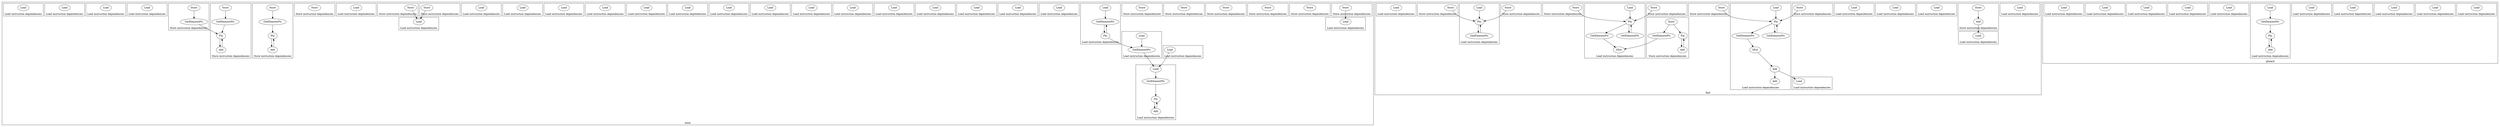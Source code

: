 strict digraph {
subgraph {
subgraph {
main_3 [label="Load" comment="  %0 = load ptr, ptr %argv, align 8, !dbg !112, !tbaa !113"]
main_3 -> {
}
cluster=true
label="Load instruction dependencies"
labelloc=b
}
subgraph {
main_4 [label="Store" comment="  store ptr %0, ptr @progname, align 8, !dbg !117, !tbaa !113"]
main_4 -> {
main_3
}
main_3 [label="Load" comment="  %0 = load ptr, ptr %argv, align 8, !dbg !112, !tbaa !113"]
main_3 -> {
}
cluster=true
label="Store instruction dependencies"
labelloc=b
}
subgraph {
main_5 [label="Store" comment="  store i32 0, ptr @printing, align 4, !dbg !118, !tbaa !119"]
main_5 -> {
}
cluster=true
label="Store instruction dependencies"
labelloc=b
}
subgraph {
main_6 [label="Store" comment="  store i32 14, ptr @queens, align 4, !dbg !121, !tbaa !119"]
main_6 -> {
}
cluster=true
label="Store instruction dependencies"
labelloc=b
}
subgraph {
main_7 [label="Store" comment="  store i32 1, ptr @findall, align 4, !dbg !122, !tbaa !119"]
main_7 -> {
}
cluster=true
label="Store instruction dependencies"
labelloc=b
}
subgraph {
main_16 [label="Load" comment="  %1 = load ptr, ptr %arrayidx1, align 8, !dbg !127, !tbaa !113"]
main_16 -> {
main_15
}
main_15 [label="GetElementPtr" comment="  %arrayidx1 = getelementptr inbounds ptr, ptr %argv, i64 %indvars.iv, !dbg !127"]
main_15 -> {
main_13
}
main_13 [label="Phi" comment="  %indvars.iv = phi i64 [ 1, %for.body.preheader ], [ %indvars.iv.next, %for.inc ]"]
main_13 -> {
main_71
}
main_71 [label="Add" comment="  %indvars.iv.next = add nuw nsw i64 %indvars.iv, 1, !dbg !183"]
main_71 -> {
main_13
}
main_13 [label="Phi" comment="  %indvars.iv = phi i64 [ 1, %for.body.preheader ], [ %indvars.iv.next, %for.inc ]"]
main_13 -> {
// Cycle
}
cluster=true
label="Load instruction dependencies"
labelloc=b
}
subgraph {
main_18 [label="Load" comment="  %2 = load i8, ptr %1, align 1, !dbg !129, !tbaa !131"]
main_18 -> {
main_16
}
main_16 [label="Load" comment="  %1 = load ptr, ptr %arrayidx1, align 8, !dbg !127, !tbaa !113"]
main_16 -> {
main_15
}
main_15 [label="GetElementPtr" comment="  %arrayidx1 = getelementptr inbounds ptr, ptr %argv, i64 %indvars.iv, !dbg !127"]
main_15 -> {
main_13
}
main_13 [label="Phi" comment="  %indvars.iv = phi i64 [ 1, %for.body.preheader ], [ %indvars.iv.next, %for.inc ]"]
main_13 -> {
main_71
}
main_71 [label="Add" comment="  %indvars.iv.next = add nuw nsw i64 %indvars.iv, 1, !dbg !183"]
main_71 -> {
main_13
}
main_13 [label="Phi" comment="  %indvars.iv = phi i64 [ 1, %for.body.preheader ], [ %indvars.iv.next, %for.inc ]"]
main_13 -> {
// Cycle
}
cluster=true
label="Load instruction dependencies"
labelloc=b
}
subgraph {
main_24 [label="Load" comment="  %3 = load i8, ptr %incdec.ptr89, align 1, !dbg !136, !tbaa !131"]
main_24 -> {
main_22
}
main_22 [label="GetElementPtr" comment="  %incdec.ptr89 = getelementptr inbounds i8, ptr %1, i64 1, !dbg !134"]
main_22 -> {
main_16
}
main_16 [label="Load" comment="  %1 = load ptr, ptr %arrayidx1, align 8, !dbg !127, !tbaa !113"]
main_16 -> {
main_15
}
main_15 [label="GetElementPtr" comment="  %arrayidx1 = getelementptr inbounds ptr, ptr %argv, i64 %indvars.iv, !dbg !127"]
main_15 -> {
main_13
}
main_13 [label="Phi" comment="  %indvars.iv = phi i64 [ 1, %for.body.preheader ], [ %indvars.iv.next, %for.inc ]"]
main_13 -> {
main_71
}
main_71 [label="Add" comment="  %indvars.iv.next = add nuw nsw i64 %indvars.iv, 1, !dbg !183"]
main_71 -> {
main_13
}
main_13 [label="Phi" comment="  %indvars.iv = phi i64 [ 1, %for.body.preheader ], [ %indvars.iv.next, %for.inc ]"]
main_13 -> {
// Cycle
}
cluster=true
label="Load instruction dependencies"
labelloc=b
}
subgraph {
main_31 [label="Store" comment="  store i32 0, ptr @printing, align 4, !dbg !141, !tbaa !119"]
main_31 -> {
}
cluster=true
label="Store instruction dependencies"
labelloc=b
}
subgraph {
main_33 [label="Store" comment="  store i32 1, ptr @findall, align 4, !dbg !144, !tbaa !119"]
main_33 -> {
}
cluster=true
label="Store instruction dependencies"
labelloc=b
}
subgraph {
main_37 [label="Load" comment="  %5 = load i8, ptr %incdec.ptr, align 1, !dbg !136, !tbaa !131"]
main_37 -> {
main_35
}
main_35 [label="GetElementPtr" comment="  %incdec.ptr = getelementptr inbounds i8, ptr %incdec.ptr91, i64 1, !dbg !134"]
main_35 -> {
main_28
}
main_28 [label="Phi" comment="  %incdec.ptr91 = phi ptr [ %incdec.ptr, %sw.bb5 ], [ %incdec.ptr89, %while.cond.preheader ]"]
main_28 -> {
main_35
main_22
}
main_35 [label="GetElementPtr" comment="  %incdec.ptr = getelementptr inbounds i8, ptr %incdec.ptr91, i64 1, !dbg !134"]
main_35 -> {
// Cycle
}
main_22 [label="GetElementPtr" comment="  %incdec.ptr89 = getelementptr inbounds i8, ptr %1, i64 1, !dbg !134"]
main_22 -> {
main_16
}
main_16 [label="Load" comment="  %1 = load ptr, ptr %arrayidx1, align 8, !dbg !127, !tbaa !113"]
main_16 -> {
main_15
}
main_15 [label="GetElementPtr" comment="  %arrayidx1 = getelementptr inbounds ptr, ptr %argv, i64 %indvars.iv, !dbg !127"]
main_15 -> {
main_13
}
main_13 [label="Phi" comment="  %indvars.iv = phi i64 [ 1, %for.body.preheader ], [ %indvars.iv.next, %for.inc ]"]
main_13 -> {
main_71
}
main_71 [label="Add" comment="  %indvars.iv.next = add nuw nsw i64 %indvars.iv, 1, !dbg !183"]
main_71 -> {
main_13
}
main_13 [label="Phi" comment="  %indvars.iv = phi i64 [ 1, %for.body.preheader ], [ %indvars.iv.next, %for.inc ]"]
main_13 -> {
// Cycle
}
cluster=true
label="Load instruction dependencies"
labelloc=b
}
subgraph {
main_40 [label="Load" comment="  %6 = load ptr, ptr @stderr, align 8, !dbg !149, !tbaa !113"]
main_40 -> {
}
cluster=true
label="Load instruction dependencies"
labelloc=b
}
subgraph {
main_41 [label="Load" comment="  %7 = load ptr, ptr @progname, align 8, !dbg !150, !tbaa !113"]
main_41 -> {
}
cluster=true
label="Load instruction dependencies"
labelloc=b
}
subgraph {
main_43 [label="Load" comment="  %8 = load ptr, ptr @stderr, align 8, !dbg !152, !tbaa !113"]
main_43 -> {
}
cluster=true
label="Load instruction dependencies"
labelloc=b
}
subgraph {
main_44 [label="Load" comment="  %9 = load ptr, ptr @progname, align 8, !dbg !153, !tbaa !113"]
main_44 -> {
}
cluster=true
label="Load instruction dependencies"
labelloc=b
}
subgraph {
main_51 [label="Load" comment="  %10 = load ptr, ptr @stderr, align 8, !dbg !161, !tbaa !113"]
main_51 -> {
}
cluster=true
label="Load instruction dependencies"
labelloc=b
}
subgraph {
main_52 [label="Load" comment="  %11 = load ptr, ptr @progname, align 8, !dbg !163, !tbaa !113"]
main_52 -> {
}
cluster=true
label="Load instruction dependencies"
labelloc=b
}
subgraph {
main_56 [label="Load" comment="  %12 = load i32, ptr @queens, align 4, !dbg !166, !tbaa !119"]
main_56 -> {
}
cluster=true
label="Load instruction dependencies"
labelloc=b
}
subgraph {
main_59 [label="Load" comment="  %13 = load ptr, ptr @stderr, align 8, !dbg !170, !tbaa !113"]
main_59 -> {
}
cluster=true
label="Load instruction dependencies"
labelloc=b
}
subgraph {
main_60 [label="Load" comment="  %14 = load ptr, ptr @progname, align 8, !dbg !172, !tbaa !113"]
main_60 -> {
}
cluster=true
label="Load instruction dependencies"
labelloc=b
}
subgraph {
main_66 [label="Load" comment="  %15 = load ptr, ptr @stderr, align 8, !dbg !178, !tbaa !113"]
main_66 -> {
}
cluster=true
label="Load instruction dependencies"
labelloc=b
}
subgraph {
main_67 [label="Load" comment="  %16 = load ptr, ptr @progname, align 8, !dbg !180, !tbaa !113"]
main_67 -> {
}
cluster=true
label="Load instruction dependencies"
labelloc=b
}
subgraph {
main_75 [label="Load" comment="  %17 = load i32, ptr @queens, align 4, !dbg !186, !tbaa !119"]
main_75 -> {
}
cluster=true
label="Load instruction dependencies"
labelloc=b
}
subgraph {
main_78 [label="Load" comment="  %18 = load ptr, ptr @stderr, align 8, !dbg !189, !tbaa !113"]
main_78 -> {
}
cluster=true
label="Load instruction dependencies"
labelloc=b
}
subgraph {
main_79 [label="Load" comment="  %19 = load ptr, ptr @progname, align 8, !dbg !191, !tbaa !113"]
main_79 -> {
}
cluster=true
label="Load instruction dependencies"
labelloc=b
}
subgraph {
main_81 [label="Load" comment="  %20 = load ptr, ptr @stderr, align 8, !dbg !193, !tbaa !113"]
main_81 -> {
}
cluster=true
label="Load instruction dependencies"
labelloc=b
}
subgraph {
main_82 [label="Load" comment="  %21 = load ptr, ptr @progname, align 8, !dbg !194, !tbaa !113"]
main_82 -> {
}
cluster=true
label="Load instruction dependencies"
labelloc=b
}
subgraph {
main_86 [label="Store" comment="  store i32 %17, ptr @files, align 4, !dbg !197, !tbaa !119"]
main_86 -> {
main_75
}
main_75 [label="Load" comment="  %17 = load i32, ptr @queens, align 4, !dbg !186, !tbaa !119"]
main_75 -> {
}
cluster=true
label="Store instruction dependencies"
labelloc=b
}
subgraph {
main_87 [label="Store" comment="  store i32 %17, ptr @ranks, align 4, !dbg !198, !tbaa !119"]
main_87 -> {
main_75
}
main_75 [label="Load" comment="  %17 = load i32, ptr @queens, align 4, !dbg !186, !tbaa !119"]
main_75 -> {
}
cluster=true
label="Store instruction dependencies"
labelloc=b
}
subgraph {
main_91 [label="Load" comment="  %22 = load ptr, ptr @stdout, align 8, !dbg !202, !tbaa !113"]
main_91 -> {
}
cluster=true
label="Load instruction dependencies"
labelloc=b
}
subgraph {
main_93 [label="Store" comment="  store i64 0, ptr @solutions, align 8, !dbg !204, !tbaa !205"]
main_93 -> {
}
cluster=true
label="Store instruction dependencies"
labelloc=b
}
subgraph {
main_99 [label="Store" comment="  store i32 101, ptr %arrayidx39, align 4, !dbg !211, !tbaa !119"]
main_99 -> {
main_98
}
main_98 [label="GetElementPtr" comment="  %arrayidx39 = getelementptr inbounds [100 x i32], ptr @file, i64 0, i64 %indvars.iv101, !dbg !209"]
main_98 -> {
main_96
}
main_96 [label="Phi" comment="  %indvars.iv101 = phi i64 [ 0, %if.end29 ], [ %indvars.iv.next102, %for.body37 ]"]
main_96 -> {
main_100
}
main_100 [label="Add" comment="  %indvars.iv.next102 = add nuw nsw i64 %indvars.iv101, 1, !dbg !212"]
main_100 -> {
main_96
}
main_96 [label="Phi" comment="  %indvars.iv101 = phi i64 [ 0, %if.end29 ], [ %indvars.iv.next102, %for.body37 ]"]
main_96 -> {
// Cycle
}
cluster=true
label="Store instruction dependencies"
labelloc=b
}
subgraph {
main_107 [label="Store" comment="  store i32 101, ptr %arrayidx48, align 4, !dbg !219, !tbaa !119"]
main_107 -> {
main_106
}
main_106 [label="GetElementPtr" comment="  %arrayidx48 = getelementptr inbounds [199 x i32], ptr @bakdiag, i64 0, i64 %indvars.iv105, !dbg !216"]
main_106 -> {
main_104
}
main_104 [label="Phi" comment="  %indvars.iv105 = phi i64 [ %indvars.iv.next106, %for.body46 ], [ 0, %for.body37 ]"]
main_104 -> {
main_110
}
main_110 [label="Add" comment="  %indvars.iv.next106 = add nuw nsw i64 %indvars.iv105, 1, !dbg !222"]
main_110 -> {
main_104
}
main_104 [label="Phi" comment="  %indvars.iv105 = phi i64 [ %indvars.iv.next106, %for.body46 ], [ 0, %for.body37 ]"]
main_104 -> {
// Cycle
}
cluster=true
label="Store instruction dependencies"
labelloc=b
}
subgraph {
main_109 [label="Store" comment="  store i32 101, ptr %arrayidx50, align 4, !dbg !221, !tbaa !119"]
main_109 -> {
main_108
}
main_108 [label="GetElementPtr" comment="  %arrayidx50 = getelementptr inbounds [199 x i32], ptr @fordiag, i64 0, i64 %indvars.iv105, !dbg !220"]
main_108 -> {
main_104
}
main_104 [label="Phi" comment="  %indvars.iv105 = phi i64 [ %indvars.iv.next106, %for.body46 ], [ 0, %for.body37 ]"]
main_104 -> {
main_110
}
main_110 [label="Add" comment="  %indvars.iv.next106 = add nuw nsw i64 %indvars.iv105, 1, !dbg !222"]
main_110 -> {
main_104
}
main_104 [label="Phi" comment="  %indvars.iv105 = phi i64 [ %indvars.iv.next106, %for.body46 ], [ 0, %for.body37 ]"]
main_104 -> {
// Cycle
}
cluster=true
label="Store instruction dependencies"
labelloc=b
}
subgraph {
main_115 [label="Load" comment="  %23 = load i32, ptr @printing, align 4, !dbg !228, !tbaa !119"]
main_115 -> {
}
cluster=true
label="Load instruction dependencies"
labelloc=b
}
subgraph {
main_117 [label="Load" comment="  %24 = load i64, ptr @solutions, align 8"]
main_117 -> {
}
cluster=true
label="Load instruction dependencies"
labelloc=b
}
subgraph {
main_122 [label="Load" comment="  %25 = load ptr, ptr @stdout, align 8, !dbg !239, !tbaa !113"]
main_122 -> {
}
cluster=true
label="Load instruction dependencies"
labelloc=b
}
subgraph {
main_125 [label="Load" comment="  %26 = load i64, ptr @solutions, align 8, !dbg !242, !tbaa !205"]
main_125 -> {
}
cluster=true
label="Load instruction dependencies"
labelloc=b
}
cluster=true
label="main"
labelloc=b
}
subgraph {
cluster=true
label="fprintf"
labelloc=b
}
subgraph {
cluster=true
label="exit"
labelloc=b
}
subgraph {
cluster=true
label="__isoc99_sscanf"
labelloc=b
}
subgraph {
cluster=true
label="printf"
labelloc=b
}
subgraph {
cluster=true
label="fflush"
labelloc=b
}
subgraph {
subgraph {
find_1 [label="Load" comment="  %0 = load i32, ptr @queens, align 4, !dbg !112, !tbaa !114"]
find_1 -> {
}
cluster=true
label="Load instruction dependencies"
labelloc=b
}
subgraph {
find_4 [label="Load" comment="  %1 = load i64, ptr @solutions, align 8, !dbg !120, !tbaa !122"]
find_4 -> {
}
cluster=true
label="Load instruction dependencies"
labelloc=b
}
subgraph {
find_6 [label="Store" comment="  store i64 %inc, ptr @solutions, align 8, !dbg !120, !tbaa !122"]
find_6 -> {
find_5
}
find_5 [label="Add" comment="  %inc = add i64 %1, 1, !dbg !120"]
find_5 -> {
find_4
}
find_4 [label="Load" comment="  %1 = load i64, ptr @solutions, align 8, !dbg !120, !tbaa !122"]
find_4 -> {
}
cluster=true
label="Store instruction dependencies"
labelloc=b
}
subgraph {
find_7 [label="Load" comment="  %2 = load i32, ptr @printing, align 4, !dbg !124, !tbaa !114"]
find_7 -> {
}
cluster=true
label="Load instruction dependencies"
labelloc=b
}
subgraph {
find_12 [label="Load" comment="  %3 = load i32, ptr @findall, align 4, !dbg !128, !tbaa !114"]
find_12 -> {
}
cluster=true
label="Load instruction dependencies"
labelloc=b
}
subgraph {
find_24 [label="Load" comment="  %4 = load i32, ptr @files, align 4, !dbg !132, !tbaa !114"]
find_24 -> {
}
cluster=true
label="Load instruction dependencies"
labelloc=b
}
subgraph {
find_28 [label="Load" comment="  %5 = load i32, ptr @files, align 4, !dbg !139, !tbaa !114"]
find_28 -> {
}
cluster=true
label="Load instruction dependencies"
labelloc=b
}
subgraph {
find_51 [label="Load" comment="  %6 = load i32, ptr %fp.042, align 4, !dbg !143, !tbaa !114"]
find_51 -> {
find_45
}
find_45 [label="Phi" comment="  %fp.042 = phi ptr [ @file, %for.body.lr.ph ], [ %incdec.ptr, %for.inc ]"]
find_45 -> {
find_71
}
find_71 [label="GetElementPtr" comment="  %incdec.ptr = getelementptr inbounds i32, ptr %fp.042, i64 1, !dbg !165"]
find_71 -> {
find_45
}
find_45 [label="Phi" comment="  %fp.042 = phi ptr [ @file, %for.body.lr.ph ], [ %incdec.ptr, %for.inc ]"]
find_45 -> {
// Cycle
}
cluster=true
label="Load instruction dependencies"
labelloc=b
}
subgraph {
find_54 [label="Load" comment="  %7 = load i32, ptr %fdp.043, align 4, !dbg !148, !tbaa !114"]
find_54 -> {
find_44
}
find_44 [label="Phi" comment="  %fdp.043 = phi ptr [ %arrayidx, %for.body.lr.ph ], [ %incdec.ptr18, %for.inc ]"]
find_44 -> {
find_38
find_73
}
find_38 [label="GetElementPtr" comment="  %arrayidx = getelementptr inbounds [199 x i32], ptr @fordiag, i64 0, i64 %idxprom, !dbg !142"]
find_38 -> {
find_36
}
find_36 [label="SExt" comment="  %idxprom = sext i32 %level to i64, !dbg !142"]
find_36 -> {
}
find_73 [label="GetElementPtr" comment="  %incdec.ptr18 = getelementptr inbounds i32, ptr %fdp.043, i64 1, !dbg !166"]
find_73 -> {
find_44
}
find_44 [label="Phi" comment="  %fdp.043 = phi ptr [ %arrayidx, %for.body.lr.ph ], [ %incdec.ptr18, %for.inc ]"]
find_44 -> {
// Cycle
}
cluster=true
label="Load instruction dependencies"
labelloc=b
}
subgraph {
find_57 [label="Load" comment="  %8 = load i32, ptr %bdp.044, align 4, !dbg !151, !tbaa !114"]
find_57 -> {
find_43
}
find_43 [label="Phi" comment="  %bdp.044 = phi ptr [ %arrayidx6, %for.body.lr.ph ], [ %incdec.ptr19, %for.inc ]"]
find_43 -> {
find_34
find_75
}
find_34 [label="GetElementPtr" comment="  %arrayidx6 = getelementptr inbounds [199 x i32], ptr @bakdiag, i64 0, i64 %idxprom5, !dbg !141"]
find_34 -> {
find_32
}
find_32 [label="SExt" comment="  %idxprom5 = sext i32 %sub to i64, !dbg !141"]
find_32 -> {
find_30
}
find_30 [label="Add" comment="  %sub = add i32 %add, %5, !dbg !140"]
find_30 -> {
find_27
find_28
}
find_27 [label="Add" comment="  %add = add i32 %level, -1, !dbg !138"]
find_27 -> {
}
find_28 [label="Load" comment="  %5 = load i32, ptr @files, align 4, !dbg !139, !tbaa !114"]
find_28 -> {
}
find_75 [label="GetElementPtr" comment="  %incdec.ptr19 = getelementptr inbounds i32, ptr %bdp.044, i64 -1, !dbg !167"]
find_75 -> {
find_43
}
find_43 [label="Phi" comment="  %bdp.044 = phi ptr [ %arrayidx6, %for.body.lr.ph ], [ %incdec.ptr19, %for.inc ]"]
find_43 -> {
// Cycle
}
cluster=true
label="Load instruction dependencies"
labelloc=b
}
subgraph {
find_60 [label="Store" comment="  store i32 %f.041, ptr %arrayidx14, align 4, !dbg !154, !tbaa !114"]
find_60 -> {
find_46
find_40
}
find_46 [label="Phi" comment="  %f.041 = phi i32 [ 0, %for.body.lr.ph ], [ %inc17, %for.inc ]"]
find_46 -> {
find_69
}
find_69 [label="Add" comment="  %inc17 = add nuw nsw i32 %f.041, 1, !dbg !164"]
find_69 -> {
find_46
}
find_46 [label="Phi" comment="  %f.041 = phi i32 [ 0, %for.body.lr.ph ], [ %inc17, %for.inc ]"]
find_46 -> {
// Cycle
}
find_40 [label="GetElementPtr" comment="  %arrayidx14 = getelementptr inbounds [100 x i32], ptr @queen, i64 0, i64 %idxprom"]
find_40 -> {
find_36
}
find_36 [label="SExt" comment="  %idxprom = sext i32 %level to i64, !dbg !142"]
find_36 -> {
}
cluster=true
label="Store instruction dependencies"
labelloc=b
}
subgraph {
find_61 [label="Store" comment="  store i32 %level, ptr %bdp.044, align 4, !dbg !156, !tbaa !114"]
find_61 -> {
find_43
}
find_43 [label="Phi" comment="  %bdp.044 = phi ptr [ %arrayidx6, %for.body.lr.ph ], [ %incdec.ptr19, %for.inc ]"]
find_43 -> {
find_34
find_75
}
find_34 [label="GetElementPtr" comment="  %arrayidx6 = getelementptr inbounds [199 x i32], ptr @bakdiag, i64 0, i64 %idxprom5, !dbg !141"]
find_34 -> {
find_32
}
find_32 [label="SExt" comment="  %idxprom5 = sext i32 %sub to i64, !dbg !141"]
find_32 -> {
find_30
}
find_30 [label="Add" comment="  %sub = add i32 %add, %5, !dbg !140"]
find_30 -> {
find_27
find_28
}
find_27 [label="Add" comment="  %add = add i32 %level, -1, !dbg !138"]
find_27 -> {
}
find_28 [label="Load" comment="  %5 = load i32, ptr @files, align 4, !dbg !139, !tbaa !114"]
find_28 -> {
}
find_75 [label="GetElementPtr" comment="  %incdec.ptr19 = getelementptr inbounds i32, ptr %bdp.044, i64 -1, !dbg !167"]
find_75 -> {
find_43
}
find_43 [label="Phi" comment="  %bdp.044 = phi ptr [ %arrayidx6, %for.body.lr.ph ], [ %incdec.ptr19, %for.inc ]"]
find_43 -> {
// Cycle
}
cluster=true
label="Store instruction dependencies"
labelloc=b
}
subgraph {
find_62 [label="Store" comment="  store i32 %level, ptr %fdp.043, align 4, !dbg !157, !tbaa !114"]
find_62 -> {
find_44
}
find_44 [label="Phi" comment="  %fdp.043 = phi ptr [ %arrayidx, %for.body.lr.ph ], [ %incdec.ptr18, %for.inc ]"]
find_44 -> {
find_38
find_73
}
find_38 [label="GetElementPtr" comment="  %arrayidx = getelementptr inbounds [199 x i32], ptr @fordiag, i64 0, i64 %idxprom, !dbg !142"]
find_38 -> {
find_36
}
find_36 [label="SExt" comment="  %idxprom = sext i32 %level to i64, !dbg !142"]
find_36 -> {
}
find_73 [label="GetElementPtr" comment="  %incdec.ptr18 = getelementptr inbounds i32, ptr %fdp.043, i64 1, !dbg !166"]
find_73 -> {
find_44
}
find_44 [label="Phi" comment="  %fdp.043 = phi ptr [ %arrayidx, %for.body.lr.ph ], [ %incdec.ptr18, %for.inc ]"]
find_44 -> {
// Cycle
}
cluster=true
label="Store instruction dependencies"
labelloc=b
}
subgraph {
find_63 [label="Store" comment="  store i32 %level, ptr %fp.042, align 4, !dbg !158, !tbaa !114"]
find_63 -> {
find_45
}
find_45 [label="Phi" comment="  %fp.042 = phi ptr [ @file, %for.body.lr.ph ], [ %incdec.ptr, %for.inc ]"]
find_45 -> {
find_71
}
find_71 [label="GetElementPtr" comment="  %incdec.ptr = getelementptr inbounds i32, ptr %fp.042, i64 1, !dbg !165"]
find_71 -> {
find_45
}
find_45 [label="Phi" comment="  %fp.042 = phi ptr [ @file, %for.body.lr.ph ], [ %incdec.ptr, %for.inc ]"]
find_45 -> {
// Cycle
}
cluster=true
label="Store instruction dependencies"
labelloc=b
}
subgraph {
find_65 [label="Store" comment="  store i32 101, ptr %bdp.044, align 4, !dbg !160, !tbaa !114"]
find_65 -> {
find_43
}
find_43 [label="Phi" comment="  %bdp.044 = phi ptr [ %arrayidx6, %for.body.lr.ph ], [ %incdec.ptr19, %for.inc ]"]
find_43 -> {
find_34
find_75
}
find_34 [label="GetElementPtr" comment="  %arrayidx6 = getelementptr inbounds [199 x i32], ptr @bakdiag, i64 0, i64 %idxprom5, !dbg !141"]
find_34 -> {
find_32
}
find_32 [label="SExt" comment="  %idxprom5 = sext i32 %sub to i64, !dbg !141"]
find_32 -> {
find_30
}
find_30 [label="Add" comment="  %sub = add i32 %add, %5, !dbg !140"]
find_30 -> {
find_27
find_28
}
find_27 [label="Add" comment="  %add = add i32 %level, -1, !dbg !138"]
find_27 -> {
}
find_28 [label="Load" comment="  %5 = load i32, ptr @files, align 4, !dbg !139, !tbaa !114"]
find_28 -> {
}
find_75 [label="GetElementPtr" comment="  %incdec.ptr19 = getelementptr inbounds i32, ptr %bdp.044, i64 -1, !dbg !167"]
find_75 -> {
find_43
}
find_43 [label="Phi" comment="  %bdp.044 = phi ptr [ %arrayidx6, %for.body.lr.ph ], [ %incdec.ptr19, %for.inc ]"]
find_43 -> {
// Cycle
}
cluster=true
label="Store instruction dependencies"
labelloc=b
}
subgraph {
find_66 [label="Store" comment="  store i32 101, ptr %fdp.043, align 4, !dbg !161, !tbaa !114"]
find_66 -> {
find_44
}
find_44 [label="Phi" comment="  %fdp.043 = phi ptr [ %arrayidx, %for.body.lr.ph ], [ %incdec.ptr18, %for.inc ]"]
find_44 -> {
find_38
find_73
}
find_38 [label="GetElementPtr" comment="  %arrayidx = getelementptr inbounds [199 x i32], ptr @fordiag, i64 0, i64 %idxprom, !dbg !142"]
find_38 -> {
find_36
}
find_36 [label="SExt" comment="  %idxprom = sext i32 %level to i64, !dbg !142"]
find_36 -> {
}
find_73 [label="GetElementPtr" comment="  %incdec.ptr18 = getelementptr inbounds i32, ptr %fdp.043, i64 1, !dbg !166"]
find_73 -> {
find_44
}
find_44 [label="Phi" comment="  %fdp.043 = phi ptr [ %arrayidx, %for.body.lr.ph ], [ %incdec.ptr18, %for.inc ]"]
find_44 -> {
// Cycle
}
cluster=true
label="Store instruction dependencies"
labelloc=b
}
subgraph {
find_67 [label="Store" comment="  store i32 101, ptr %fp.042, align 4, !dbg !162, !tbaa !114"]
find_67 -> {
find_45
}
find_45 [label="Phi" comment="  %fp.042 = phi ptr [ @file, %for.body.lr.ph ], [ %incdec.ptr, %for.inc ]"]
find_45 -> {
find_71
}
find_71 [label="GetElementPtr" comment="  %incdec.ptr = getelementptr inbounds i32, ptr %fp.042, i64 1, !dbg !165"]
find_71 -> {
find_45
}
find_45 [label="Phi" comment="  %fp.042 = phi ptr [ @file, %for.body.lr.ph ], [ %incdec.ptr, %for.inc ]"]
find_45 -> {
// Cycle
}
cluster=true
label="Store instruction dependencies"
labelloc=b
}
subgraph {
find_77 [label="Load" comment="  %9 = load i32, ptr @files, align 4, !dbg !132, !tbaa !114"]
find_77 -> {
}
cluster=true
label="Load instruction dependencies"
labelloc=b
}
cluster=true
label="find"
labelloc=b
}
subgraph {
subgraph {
pboard_0 [label="Load" comment="  %0 = load i32, ptr @findall, align 4, !dbg !107, !tbaa !109"]
pboard_0 -> {
}
cluster=true
label="Load instruction dependencies"
labelloc=b
}
subgraph {
pboard_3 [label="Load" comment="  %1 = load i64, ptr @solutions, align 8, !dbg !114, !tbaa !115"]
pboard_3 -> {
}
cluster=true
label="Load instruction dependencies"
labelloc=b
}
subgraph {
pboard_7 [label="Load" comment="  %2 = load i32, ptr @ranks, align 4, !dbg !119, !tbaa !109"]
pboard_7 -> {
}
cluster=true
label="Load instruction dependencies"
labelloc=b
}
subgraph {
pboard_13 [label="Load" comment="  %3 = load i32, ptr @files, align 4, !dbg !124, !tbaa !109"]
pboard_13 -> {
}
cluster=true
label="Load instruction dependencies"
labelloc=b
}
subgraph {
pboard_21 [label="Load" comment="  %4 = load ptr, ptr @stdout, align 8, !dbg !139, !tbaa !140"]
pboard_21 -> {
}
cluster=true
label="Load instruction dependencies"
labelloc=b
}
subgraph {
pboard_23 [label="Load" comment="  %5 = load i32, ptr %arrayidx, align 4, !dbg !143, !tbaa !109"]
pboard_23 -> {
pboard_16
}
pboard_16 [label="GetElementPtr" comment="  %arrayidx = getelementptr inbounds [100 x i32], ptr @queen, i64 0, i64 %indvars.iv"]
pboard_16 -> {
pboard_10
}
pboard_10 [label="Phi" comment="  %indvars.iv = phi i64 [ %indvars.iv.next, %for.end ], [ 0, %if.end ]"]
pboard_10 -> {
pboard_36
}
pboard_36 [label="Add" comment="  %indvars.iv.next = add nuw nsw i64 %indvars.iv, 1, !dbg !156"]
pboard_36 -> {
pboard_10
}
pboard_10 [label="Phi" comment="  %indvars.iv = phi i64 [ %indvars.iv.next, %for.end ], [ 0, %if.end ]"]
pboard_10 -> {
// Cycle
}
cluster=true
label="Load instruction dependencies"
labelloc=b
}
subgraph {
pboard_25 [label="Load" comment="  %6 = load ptr, ptr @stdout, align 8, !dbg !146, !tbaa !140"]
pboard_25 -> {
}
cluster=true
label="Load instruction dependencies"
labelloc=b
}
subgraph {
pboard_30 [label="Load" comment="  %7 = load i32, ptr @files, align 4, !dbg !124, !tbaa !109"]
pboard_30 -> {
}
cluster=true
label="Load instruction dependencies"
labelloc=b
}
subgraph {
pboard_34 [label="Load" comment="  %8 = load ptr, ptr @stdout, align 8, !dbg !154, !tbaa !140"]
pboard_34 -> {
}
cluster=true
label="Load instruction dependencies"
labelloc=b
}
subgraph {
pboard_38 [label="Load" comment="  %9 = load i32, ptr @ranks, align 4, !dbg !119, !tbaa !109"]
pboard_38 -> {
}
cluster=true
label="Load instruction dependencies"
labelloc=b
}
subgraph {
pboard_42 [label="Load" comment="  %11 = load ptr, ptr @stdout, align 8, !dbg !159, !tbaa !140"]
pboard_42 -> {
}
cluster=true
label="Load instruction dependencies"
labelloc=b
}
cluster=true
label="pboard"
labelloc=b
}
subgraph {
cluster=true
label="putc"
labelloc=b
}
subgraph {
cluster=true
label="llvm.dbg.value"
labelloc=b
}
subgraph {
cluster=true
label="puts"
labelloc=b
}
}
